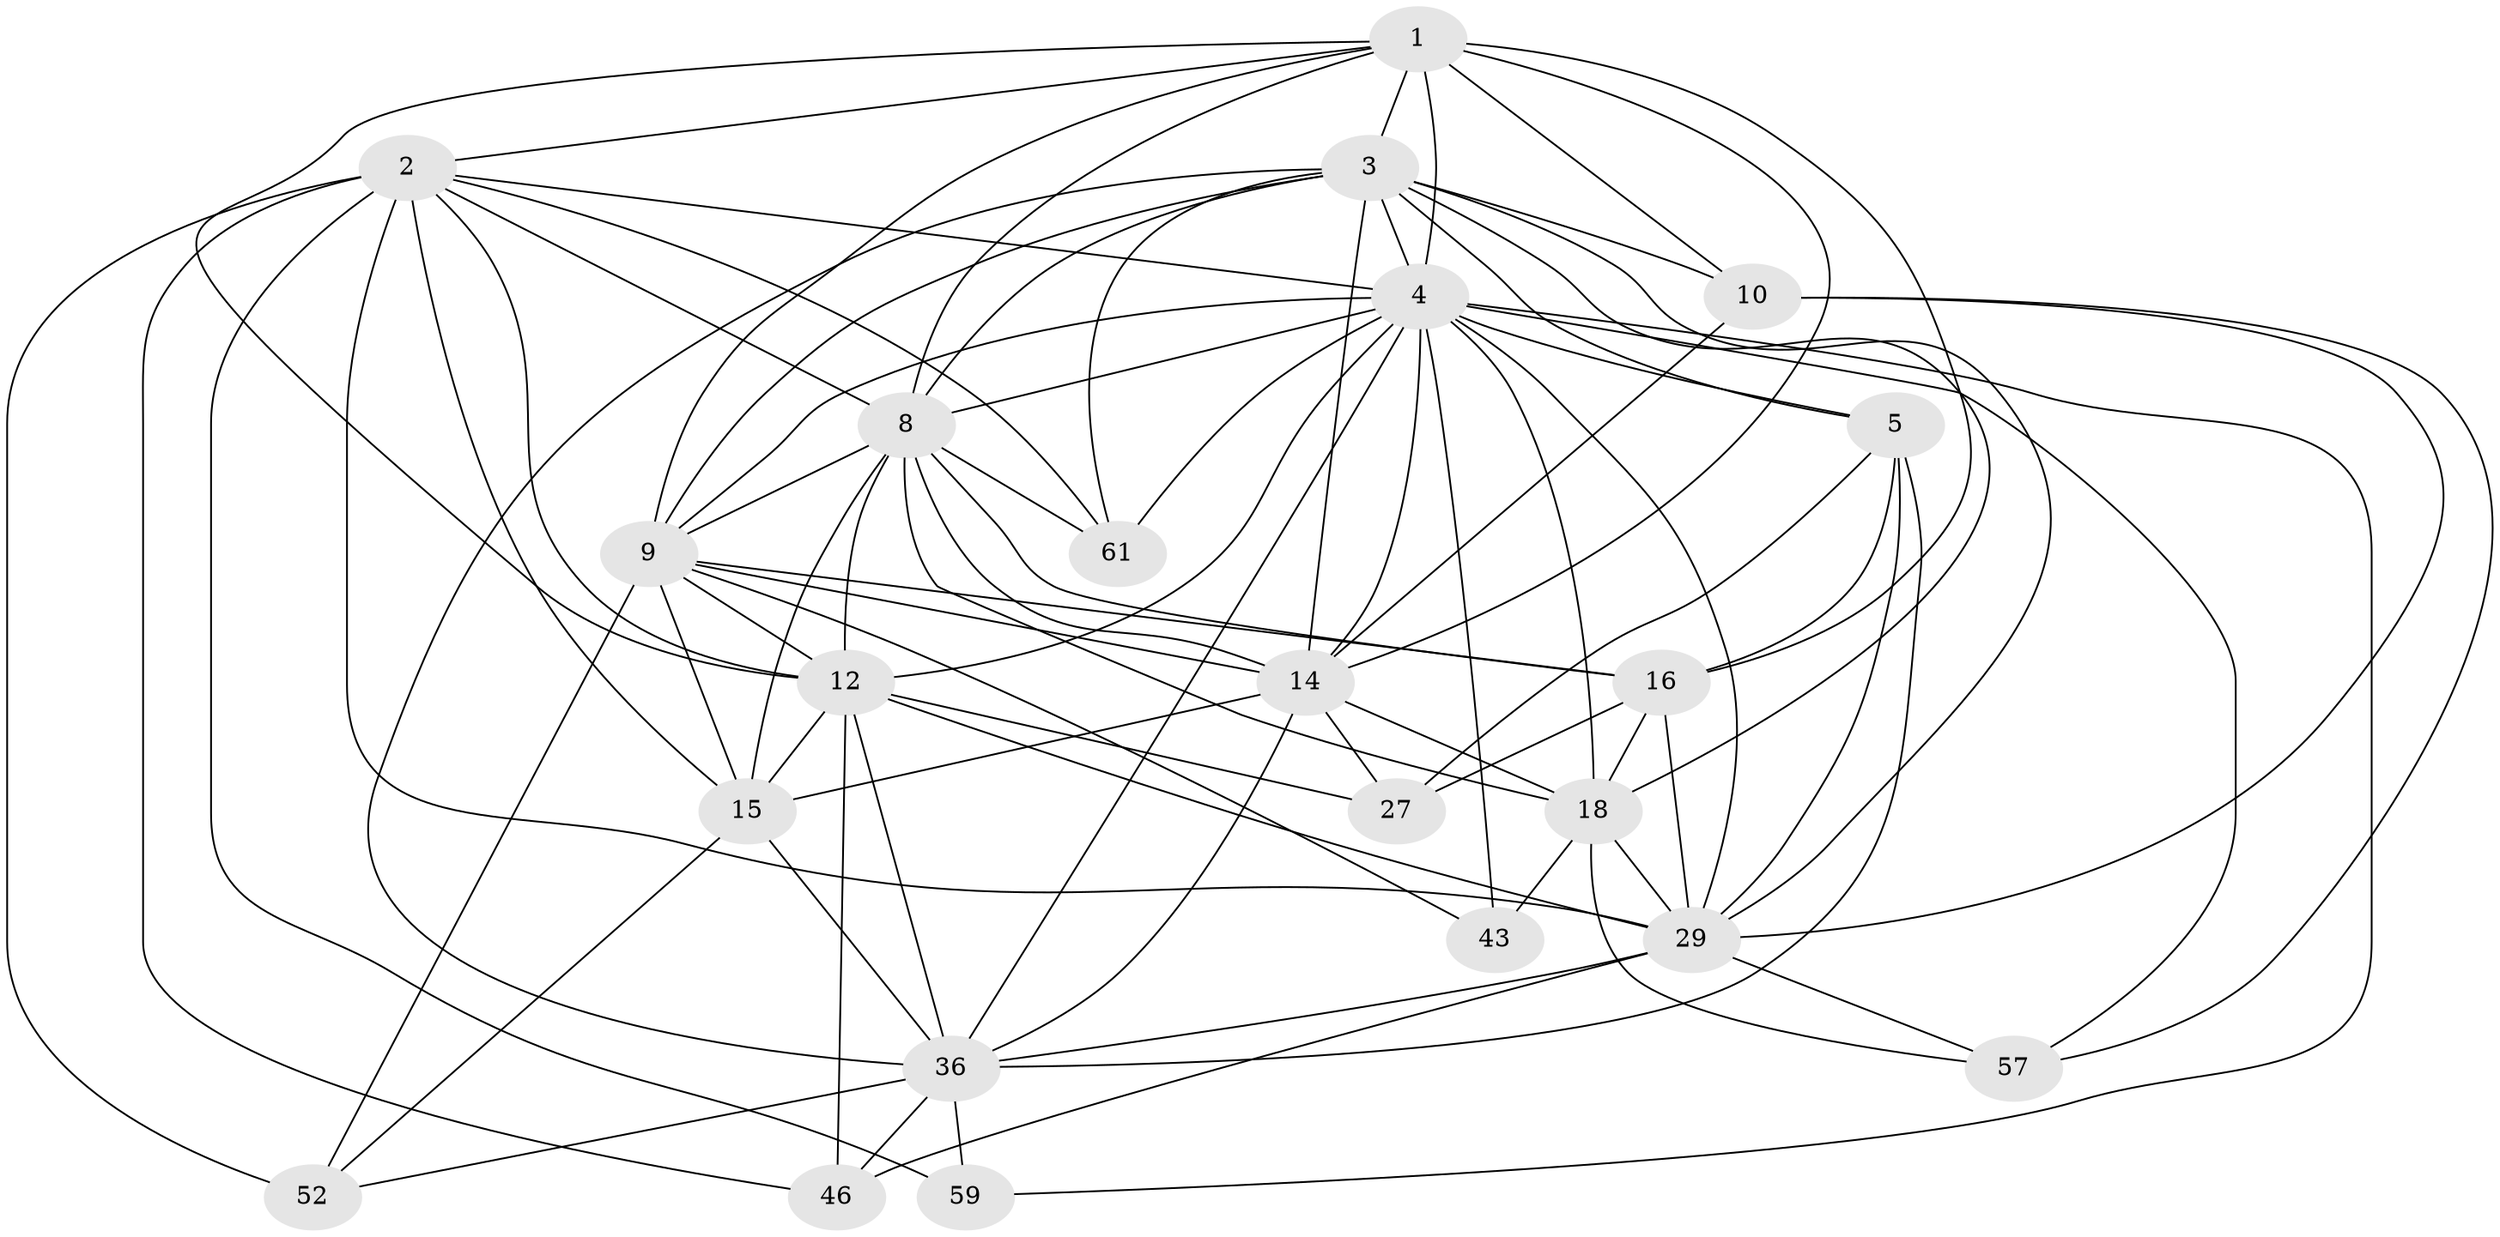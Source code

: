 // original degree distribution, {4: 1.0}
// Generated by graph-tools (version 1.1) at 2025/20/03/04/25 18:20:37]
// undirected, 22 vertices, 83 edges
graph export_dot {
graph [start="1"]
  node [color=gray90,style=filled];
  1 [super="+32+17"];
  2 [super="+22+21+7"];
  3 [super="+19+6+56"];
  4 [super="+23+13+31"];
  5 [super="+25+34"];
  8 [super="+70+64+24"];
  9 [super="+58+75+11"];
  10 [super="+20"];
  12 [super="+60+26"];
  14 [super="+50+65"];
  15 [super="+62+55"];
  16 [super="+41"];
  18 [super="+67+42"];
  27;
  29 [super="+54+33"];
  36 [super="+48+51+44"];
  43;
  46;
  52;
  57 [super="+76"];
  59;
  61;
  1 -- 10 [weight=2];
  1 -- 4;
  1 -- 2;
  1 -- 16;
  1 -- 3;
  1 -- 8;
  1 -- 14;
  1 -- 12;
  1 -- 9;
  2 -- 52;
  2 -- 61;
  2 -- 12;
  2 -- 4;
  2 -- 59 [weight=2];
  2 -- 15;
  2 -- 29 [weight=2];
  2 -- 46;
  2 -- 8;
  3 -- 18;
  3 -- 5;
  3 -- 14;
  3 -- 8;
  3 -- 9;
  3 -- 10;
  3 -- 4 [weight=2];
  3 -- 61;
  3 -- 29;
  3 -- 36;
  4 -- 8;
  4 -- 43;
  4 -- 12;
  4 -- 57 [weight=2];
  4 -- 59;
  4 -- 29;
  4 -- 18;
  4 -- 61;
  4 -- 14;
  4 -- 9;
  4 -- 5 [weight=3];
  4 -- 36 [weight=2];
  5 -- 27;
  5 -- 36;
  5 -- 29;
  5 -- 16;
  8 -- 14;
  8 -- 18;
  8 -- 12;
  8 -- 9;
  8 -- 61;
  8 -- 15;
  8 -- 16 [weight=2];
  9 -- 14;
  9 -- 52;
  9 -- 15;
  9 -- 16;
  9 -- 43;
  9 -- 12;
  10 -- 57;
  10 -- 14;
  10 -- 29;
  12 -- 36;
  12 -- 27;
  12 -- 46;
  12 -- 29;
  12 -- 15;
  14 -- 27;
  14 -- 36;
  14 -- 18;
  14 -- 15;
  15 -- 36 [weight=2];
  15 -- 52;
  16 -- 27;
  16 -- 18;
  16 -- 29;
  18 -- 43 [weight=2];
  18 -- 57 [weight=2];
  18 -- 29;
  29 -- 57;
  29 -- 46;
  29 -- 36;
  36 -- 59;
  36 -- 52;
  36 -- 46;
}
